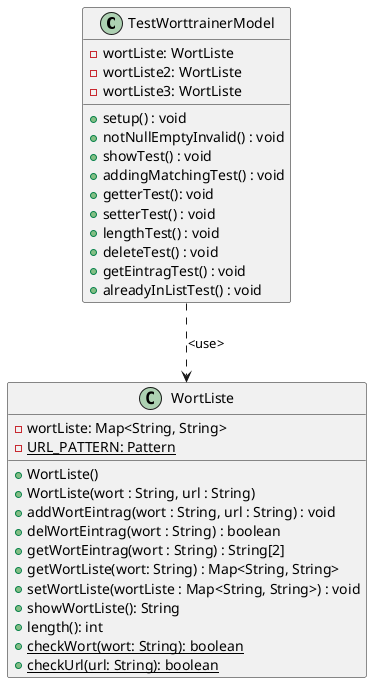 @startuml
'https://plantuml.com/class-diagram

TestWorttrainerModel ..> WortListe : <use>

class WortListe {
- wortListe: Map<String, String>
- {static} URL_PATTERN: Pattern
+ WortListe()
+ WortListe(wort : String, url : String)
+ addWortEintrag(wort : String, url : String) : void
+ delWortEintrag(wort : String) : boolean
+ getWortEintrag(wort : String) : String[2]
+ getWortListe(wort: String) : Map<String, String>
+ setWortListe(wortListe : Map<String, String>) : void
+ showWortListe(): String
+ length(): int
+ {static} checkWort(wort: String): boolean
+ {static} checkUrl(url: String): boolean
}

class TestWorttrainerModel {
- wortListe: WortListe
- wortListe2: WortListe
- wortListe3: WortListe
+ setup() : void
+ notNullEmptyInvalid() : void
+ showTest() : void
+ addingMatchingTest() : void
+ getterTest(): void
+ setterTest() : void
+ lengthTest() : void
+ deleteTest() : void
+ getEintragTest() : void
+ alreadyInListTest() : void
}

@enduml